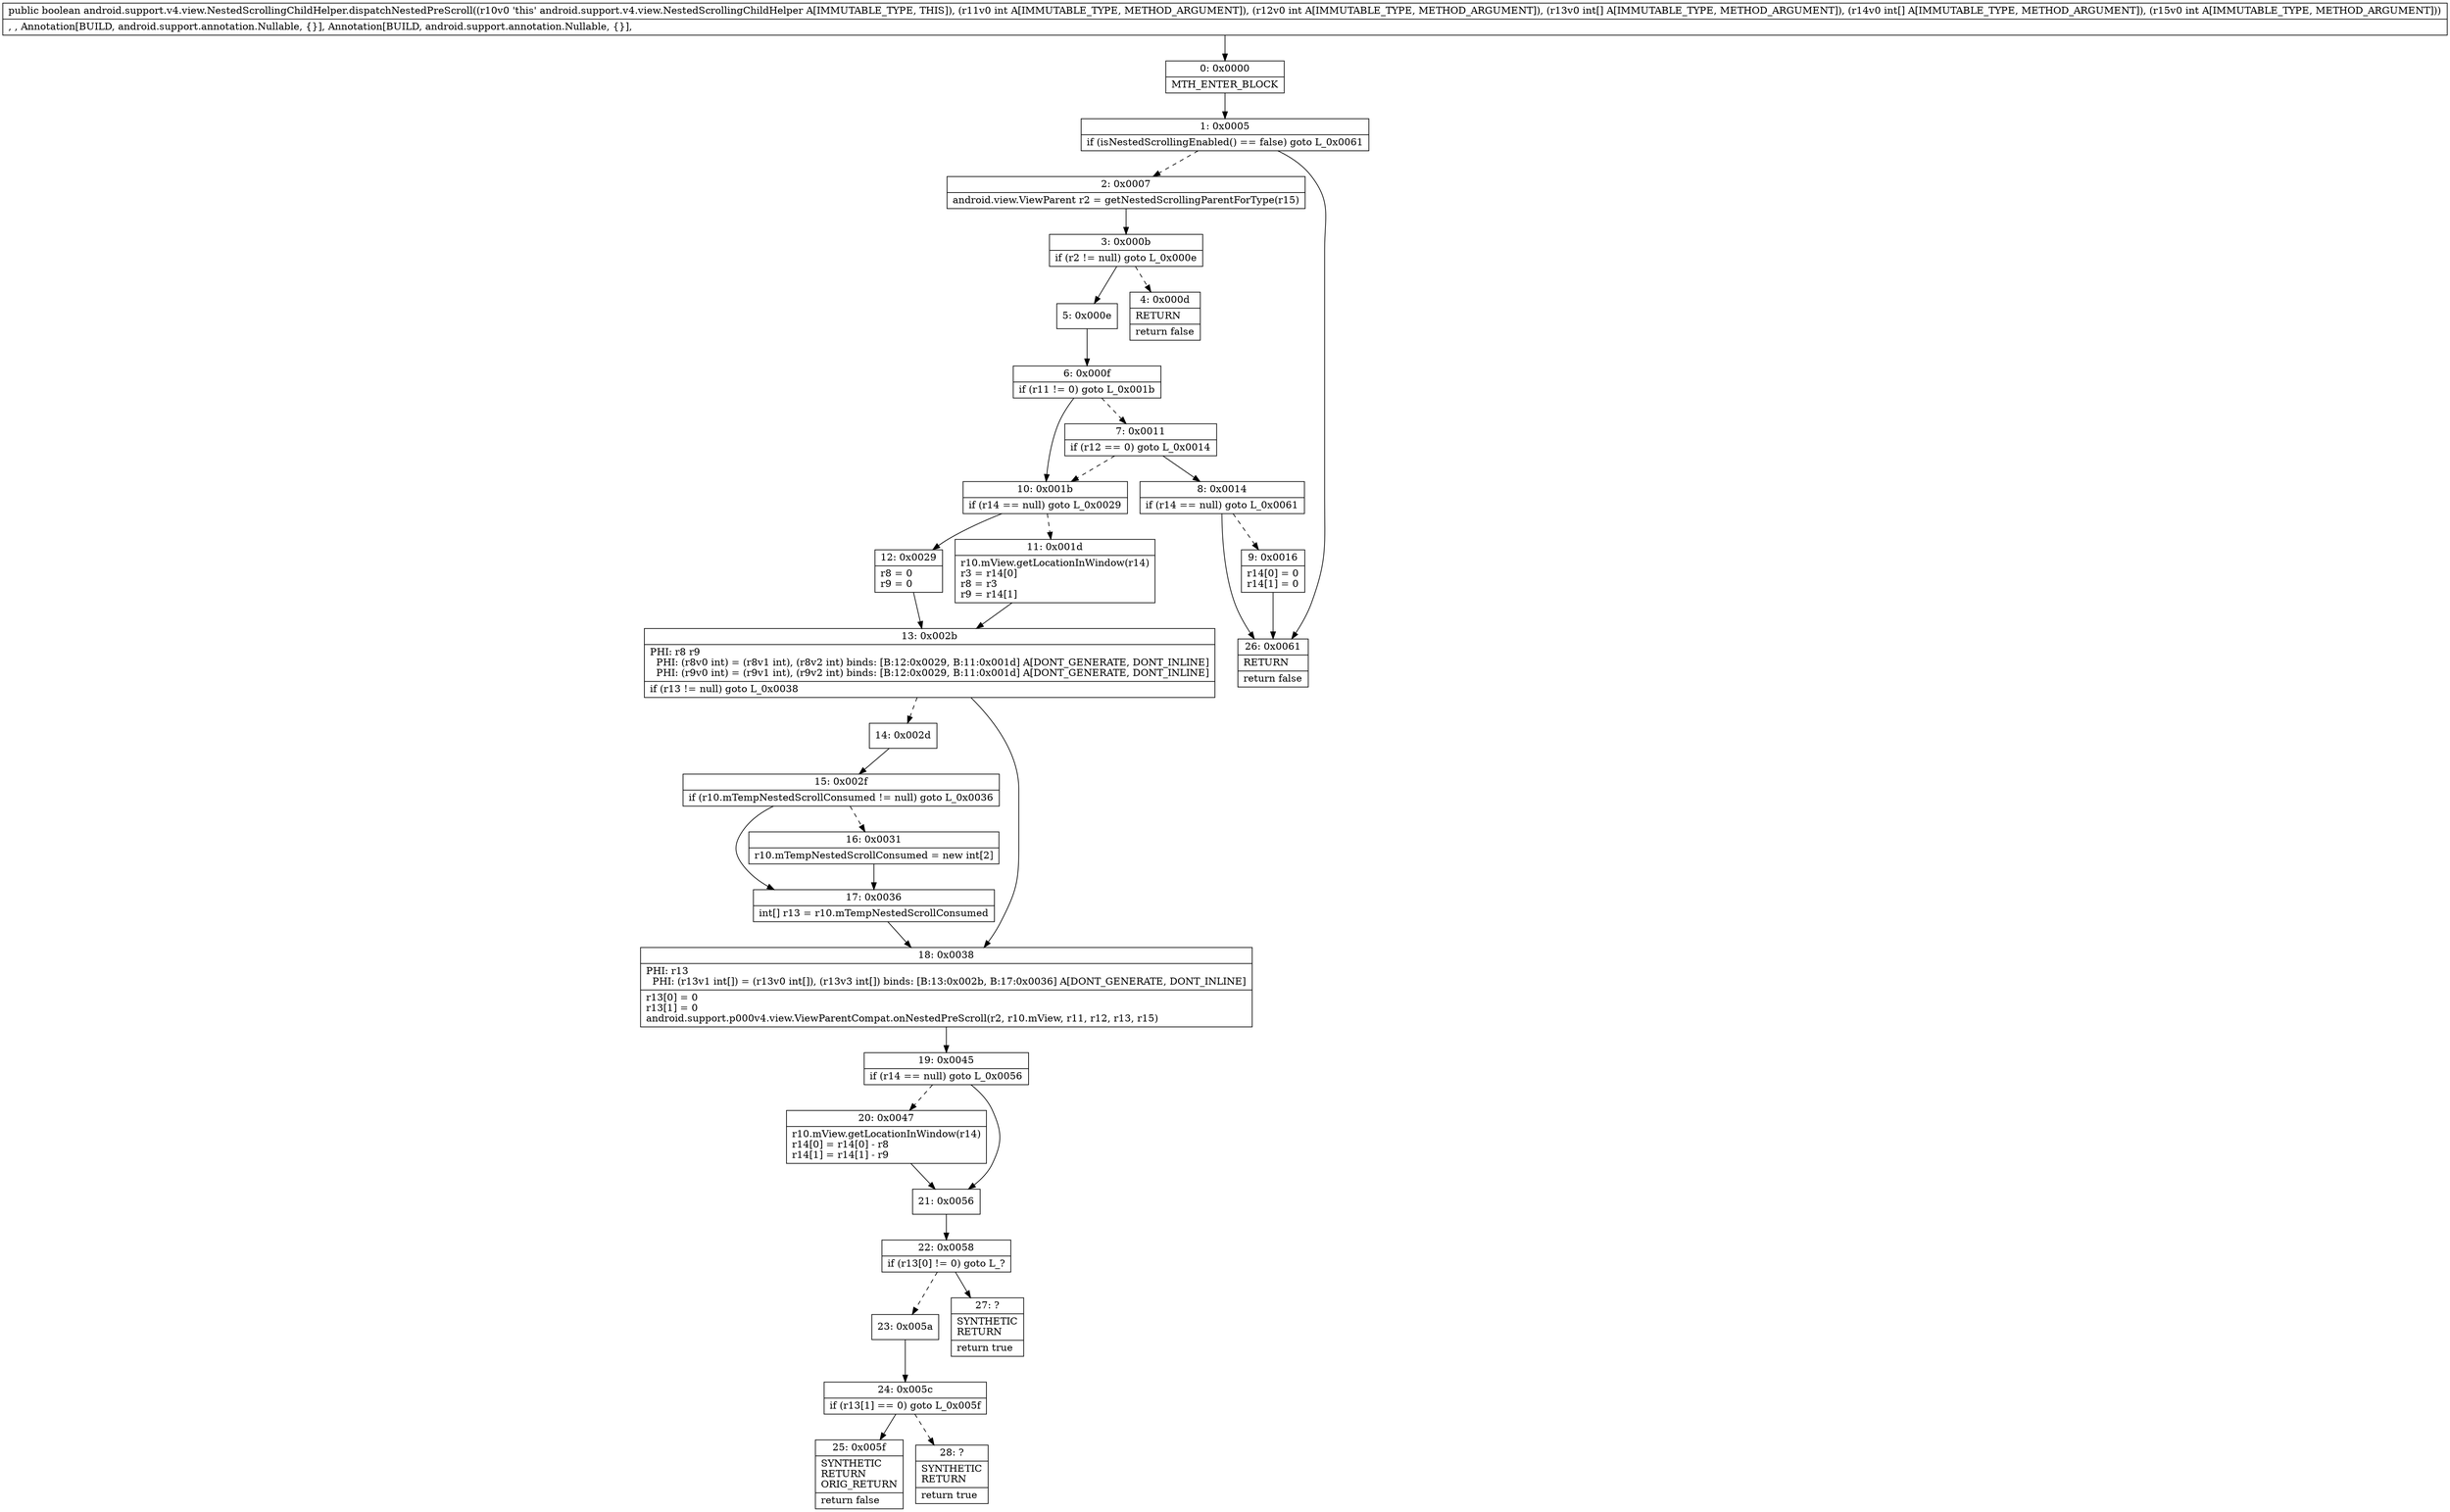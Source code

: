digraph "CFG forandroid.support.v4.view.NestedScrollingChildHelper.dispatchNestedPreScroll(II[I[II)Z" {
Node_0 [shape=record,label="{0\:\ 0x0000|MTH_ENTER_BLOCK\l}"];
Node_1 [shape=record,label="{1\:\ 0x0005|if (isNestedScrollingEnabled() == false) goto L_0x0061\l}"];
Node_2 [shape=record,label="{2\:\ 0x0007|android.view.ViewParent r2 = getNestedScrollingParentForType(r15)\l}"];
Node_3 [shape=record,label="{3\:\ 0x000b|if (r2 != null) goto L_0x000e\l}"];
Node_4 [shape=record,label="{4\:\ 0x000d|RETURN\l|return false\l}"];
Node_5 [shape=record,label="{5\:\ 0x000e}"];
Node_6 [shape=record,label="{6\:\ 0x000f|if (r11 != 0) goto L_0x001b\l}"];
Node_7 [shape=record,label="{7\:\ 0x0011|if (r12 == 0) goto L_0x0014\l}"];
Node_8 [shape=record,label="{8\:\ 0x0014|if (r14 == null) goto L_0x0061\l}"];
Node_9 [shape=record,label="{9\:\ 0x0016|r14[0] = 0\lr14[1] = 0\l}"];
Node_10 [shape=record,label="{10\:\ 0x001b|if (r14 == null) goto L_0x0029\l}"];
Node_11 [shape=record,label="{11\:\ 0x001d|r10.mView.getLocationInWindow(r14)\lr3 = r14[0]\lr8 = r3\lr9 = r14[1]\l}"];
Node_12 [shape=record,label="{12\:\ 0x0029|r8 = 0\lr9 = 0\l}"];
Node_13 [shape=record,label="{13\:\ 0x002b|PHI: r8 r9 \l  PHI: (r8v0 int) = (r8v1 int), (r8v2 int) binds: [B:12:0x0029, B:11:0x001d] A[DONT_GENERATE, DONT_INLINE]\l  PHI: (r9v0 int) = (r9v1 int), (r9v2 int) binds: [B:12:0x0029, B:11:0x001d] A[DONT_GENERATE, DONT_INLINE]\l|if (r13 != null) goto L_0x0038\l}"];
Node_14 [shape=record,label="{14\:\ 0x002d}"];
Node_15 [shape=record,label="{15\:\ 0x002f|if (r10.mTempNestedScrollConsumed != null) goto L_0x0036\l}"];
Node_16 [shape=record,label="{16\:\ 0x0031|r10.mTempNestedScrollConsumed = new int[2]\l}"];
Node_17 [shape=record,label="{17\:\ 0x0036|int[] r13 = r10.mTempNestedScrollConsumed\l}"];
Node_18 [shape=record,label="{18\:\ 0x0038|PHI: r13 \l  PHI: (r13v1 int[]) = (r13v0 int[]), (r13v3 int[]) binds: [B:13:0x002b, B:17:0x0036] A[DONT_GENERATE, DONT_INLINE]\l|r13[0] = 0\lr13[1] = 0\landroid.support.p000v4.view.ViewParentCompat.onNestedPreScroll(r2, r10.mView, r11, r12, r13, r15)\l}"];
Node_19 [shape=record,label="{19\:\ 0x0045|if (r14 == null) goto L_0x0056\l}"];
Node_20 [shape=record,label="{20\:\ 0x0047|r10.mView.getLocationInWindow(r14)\lr14[0] = r14[0] \- r8\lr14[1] = r14[1] \- r9\l}"];
Node_21 [shape=record,label="{21\:\ 0x0056}"];
Node_22 [shape=record,label="{22\:\ 0x0058|if (r13[0] != 0) goto L_?\l}"];
Node_23 [shape=record,label="{23\:\ 0x005a}"];
Node_24 [shape=record,label="{24\:\ 0x005c|if (r13[1] == 0) goto L_0x005f\l}"];
Node_25 [shape=record,label="{25\:\ 0x005f|SYNTHETIC\lRETURN\lORIG_RETURN\l|return false\l}"];
Node_26 [shape=record,label="{26\:\ 0x0061|RETURN\l|return false\l}"];
Node_27 [shape=record,label="{27\:\ ?|SYNTHETIC\lRETURN\l|return true\l}"];
Node_28 [shape=record,label="{28\:\ ?|SYNTHETIC\lRETURN\l|return true\l}"];
MethodNode[shape=record,label="{public boolean android.support.v4.view.NestedScrollingChildHelper.dispatchNestedPreScroll((r10v0 'this' android.support.v4.view.NestedScrollingChildHelper A[IMMUTABLE_TYPE, THIS]), (r11v0 int A[IMMUTABLE_TYPE, METHOD_ARGUMENT]), (r12v0 int A[IMMUTABLE_TYPE, METHOD_ARGUMENT]), (r13v0 int[] A[IMMUTABLE_TYPE, METHOD_ARGUMENT]), (r14v0 int[] A[IMMUTABLE_TYPE, METHOD_ARGUMENT]), (r15v0 int A[IMMUTABLE_TYPE, METHOD_ARGUMENT]))  | , , Annotation[BUILD, android.support.annotation.Nullable, \{\}], Annotation[BUILD, android.support.annotation.Nullable, \{\}], \l}"];
MethodNode -> Node_0;
Node_0 -> Node_1;
Node_1 -> Node_2[style=dashed];
Node_1 -> Node_26;
Node_2 -> Node_3;
Node_3 -> Node_4[style=dashed];
Node_3 -> Node_5;
Node_5 -> Node_6;
Node_6 -> Node_7[style=dashed];
Node_6 -> Node_10;
Node_7 -> Node_8;
Node_7 -> Node_10[style=dashed];
Node_8 -> Node_9[style=dashed];
Node_8 -> Node_26;
Node_9 -> Node_26;
Node_10 -> Node_11[style=dashed];
Node_10 -> Node_12;
Node_11 -> Node_13;
Node_12 -> Node_13;
Node_13 -> Node_14[style=dashed];
Node_13 -> Node_18;
Node_14 -> Node_15;
Node_15 -> Node_16[style=dashed];
Node_15 -> Node_17;
Node_16 -> Node_17;
Node_17 -> Node_18;
Node_18 -> Node_19;
Node_19 -> Node_20[style=dashed];
Node_19 -> Node_21;
Node_20 -> Node_21;
Node_21 -> Node_22;
Node_22 -> Node_23[style=dashed];
Node_22 -> Node_27;
Node_23 -> Node_24;
Node_24 -> Node_25;
Node_24 -> Node_28[style=dashed];
}

